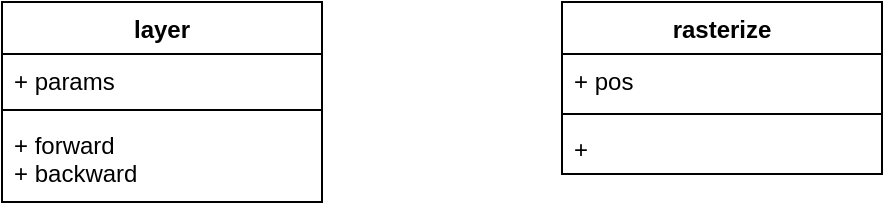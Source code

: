 <mxfile version="14.7.0" type="device"><diagram id="C5RBs43oDa-KdzZeNtuy" name="Page-1"><mxGraphModel dx="485" dy="1288" grid="1" gridSize="10" guides="1" tooltips="1" connect="1" arrows="1" fold="1" page="1" pageScale="1" pageWidth="827" pageHeight="1169" math="0" shadow="0"><root><mxCell id="WIyWlLk6GJQsqaUBKTNV-0"/><mxCell id="WIyWlLk6GJQsqaUBKTNV-1" parent="WIyWlLk6GJQsqaUBKTNV-0"/><mxCell id="xOmKdkwZvTI4BfQ2BNOc-8" value="layer" style="swimlane;fontStyle=1;align=center;verticalAlign=top;childLayout=stackLayout;horizontal=1;startSize=26;horizontalStack=0;resizeParent=1;resizeParentMax=0;resizeLast=0;collapsible=1;marginBottom=0;" vertex="1" parent="WIyWlLk6GJQsqaUBKTNV-1"><mxGeometry x="40" y="40" width="160" height="100" as="geometry"/></mxCell><mxCell id="xOmKdkwZvTI4BfQ2BNOc-9" value="+ params" style="text;strokeColor=none;fillColor=none;align=left;verticalAlign=top;spacingLeft=4;spacingRight=4;overflow=hidden;rotatable=0;points=[[0,0.5],[1,0.5]];portConstraint=eastwest;" vertex="1" parent="xOmKdkwZvTI4BfQ2BNOc-8"><mxGeometry y="26" width="160" height="24" as="geometry"/></mxCell><mxCell id="xOmKdkwZvTI4BfQ2BNOc-10" value="" style="line;strokeWidth=1;fillColor=none;align=left;verticalAlign=middle;spacingTop=-1;spacingLeft=3;spacingRight=3;rotatable=0;labelPosition=right;points=[];portConstraint=eastwest;" vertex="1" parent="xOmKdkwZvTI4BfQ2BNOc-8"><mxGeometry y="50" width="160" height="8" as="geometry"/></mxCell><mxCell id="xOmKdkwZvTI4BfQ2BNOc-11" value="+ forward&#10;+ backward" style="text;strokeColor=none;fillColor=none;align=left;verticalAlign=top;spacingLeft=4;spacingRight=4;overflow=hidden;rotatable=0;points=[[0,0.5],[1,0.5]];portConstraint=eastwest;" vertex="1" parent="xOmKdkwZvTI4BfQ2BNOc-8"><mxGeometry y="58" width="160" height="42" as="geometry"/></mxCell><mxCell id="xOmKdkwZvTI4BfQ2BNOc-35" value="rasterize&#10;" style="swimlane;fontStyle=1;align=center;verticalAlign=top;childLayout=stackLayout;horizontal=1;startSize=26;horizontalStack=0;resizeParent=1;resizeParentMax=0;resizeLast=0;collapsible=1;marginBottom=0;" vertex="1" parent="WIyWlLk6GJQsqaUBKTNV-1"><mxGeometry x="320" y="40" width="160" height="86" as="geometry"/></mxCell><mxCell id="xOmKdkwZvTI4BfQ2BNOc-36" value="+ pos" style="text;strokeColor=none;fillColor=none;align=left;verticalAlign=top;spacingLeft=4;spacingRight=4;overflow=hidden;rotatable=0;points=[[0,0.5],[1,0.5]];portConstraint=eastwest;" vertex="1" parent="xOmKdkwZvTI4BfQ2BNOc-35"><mxGeometry y="26" width="160" height="26" as="geometry"/></mxCell><mxCell id="xOmKdkwZvTI4BfQ2BNOc-37" value="" style="line;strokeWidth=1;fillColor=none;align=left;verticalAlign=middle;spacingTop=-1;spacingLeft=3;spacingRight=3;rotatable=0;labelPosition=right;points=[];portConstraint=eastwest;" vertex="1" parent="xOmKdkwZvTI4BfQ2BNOc-35"><mxGeometry y="52" width="160" height="8" as="geometry"/></mxCell><mxCell id="xOmKdkwZvTI4BfQ2BNOc-38" value="+ " style="text;strokeColor=none;fillColor=none;align=left;verticalAlign=top;spacingLeft=4;spacingRight=4;overflow=hidden;rotatable=0;points=[[0,0.5],[1,0.5]];portConstraint=eastwest;" vertex="1" parent="xOmKdkwZvTI4BfQ2BNOc-35"><mxGeometry y="60" width="160" height="26" as="geometry"/></mxCell></root></mxGraphModel></diagram></mxfile>